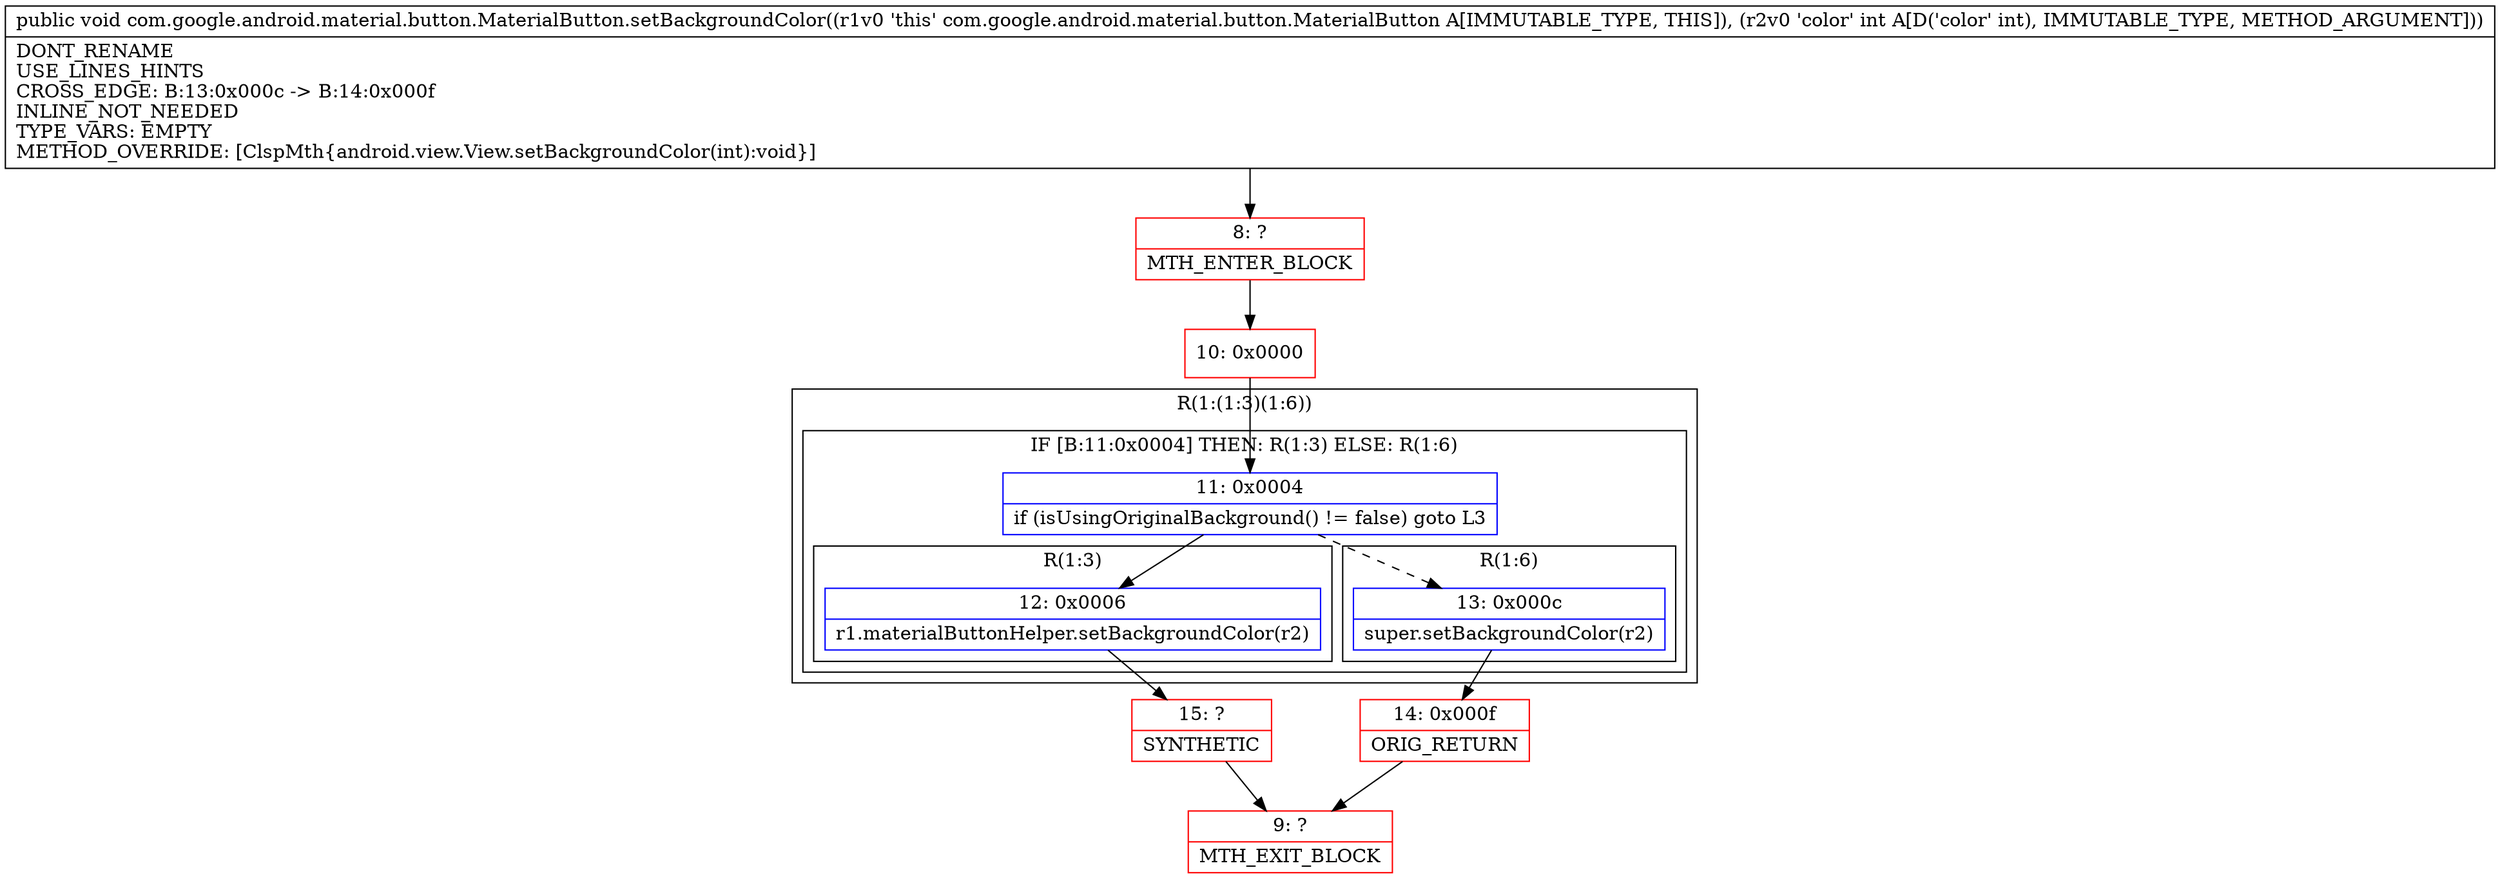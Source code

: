 digraph "CFG forcom.google.android.material.button.MaterialButton.setBackgroundColor(I)V" {
subgraph cluster_Region_1545400168 {
label = "R(1:(1:3)(1:6))";
node [shape=record,color=blue];
subgraph cluster_IfRegion_635703963 {
label = "IF [B:11:0x0004] THEN: R(1:3) ELSE: R(1:6)";
node [shape=record,color=blue];
Node_11 [shape=record,label="{11\:\ 0x0004|if (isUsingOriginalBackground() != false) goto L3\l}"];
subgraph cluster_Region_138345679 {
label = "R(1:3)";
node [shape=record,color=blue];
Node_12 [shape=record,label="{12\:\ 0x0006|r1.materialButtonHelper.setBackgroundColor(r2)\l}"];
}
subgraph cluster_Region_1461393046 {
label = "R(1:6)";
node [shape=record,color=blue];
Node_13 [shape=record,label="{13\:\ 0x000c|super.setBackgroundColor(r2)\l}"];
}
}
}
Node_8 [shape=record,color=red,label="{8\:\ ?|MTH_ENTER_BLOCK\l}"];
Node_10 [shape=record,color=red,label="{10\:\ 0x0000}"];
Node_15 [shape=record,color=red,label="{15\:\ ?|SYNTHETIC\l}"];
Node_9 [shape=record,color=red,label="{9\:\ ?|MTH_EXIT_BLOCK\l}"];
Node_14 [shape=record,color=red,label="{14\:\ 0x000f|ORIG_RETURN\l}"];
MethodNode[shape=record,label="{public void com.google.android.material.button.MaterialButton.setBackgroundColor((r1v0 'this' com.google.android.material.button.MaterialButton A[IMMUTABLE_TYPE, THIS]), (r2v0 'color' int A[D('color' int), IMMUTABLE_TYPE, METHOD_ARGUMENT]))  | DONT_RENAME\lUSE_LINES_HINTS\lCROSS_EDGE: B:13:0x000c \-\> B:14:0x000f\lINLINE_NOT_NEEDED\lTYPE_VARS: EMPTY\lMETHOD_OVERRIDE: [ClspMth\{android.view.View.setBackgroundColor(int):void\}]\l}"];
MethodNode -> Node_8;Node_11 -> Node_12;
Node_11 -> Node_13[style=dashed];
Node_12 -> Node_15;
Node_13 -> Node_14;
Node_8 -> Node_10;
Node_10 -> Node_11;
Node_15 -> Node_9;
Node_14 -> Node_9;
}

